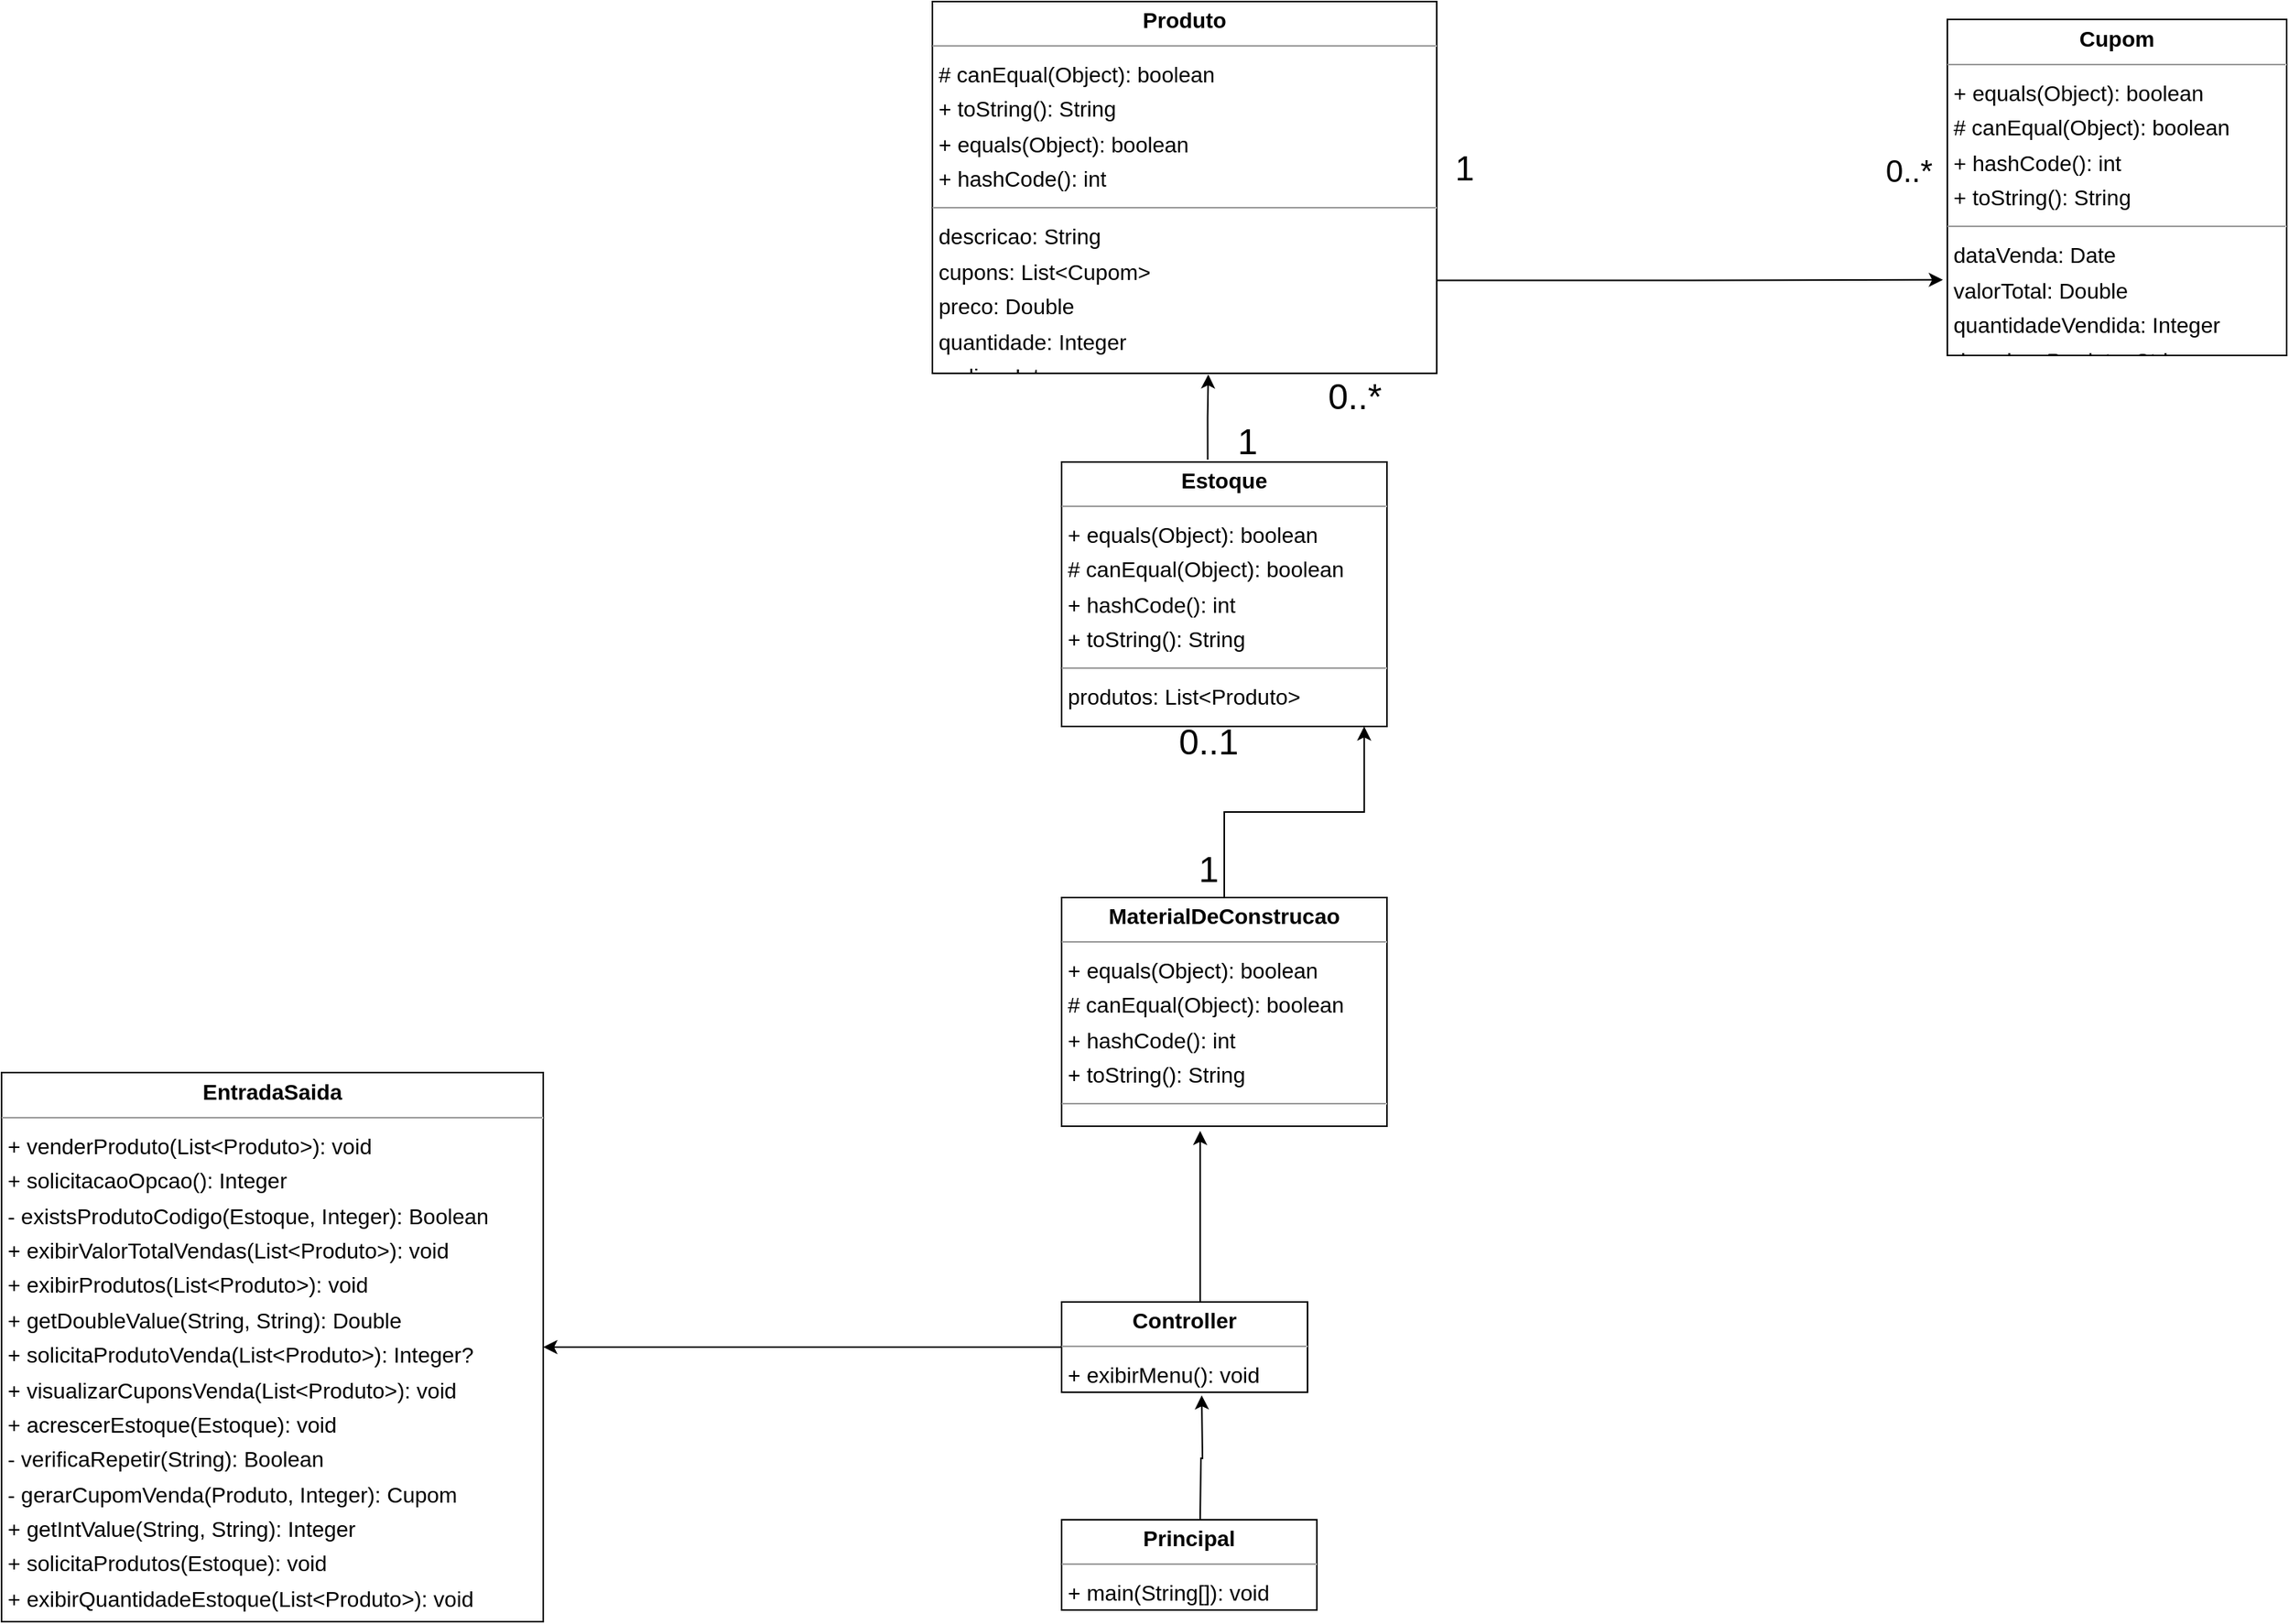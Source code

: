 <mxfile version="21.6.7" type="device">
  <diagram id="0nUm_UQF0hU-thrceiPI" name="Page-1">
    <mxGraphModel dx="2360" dy="1335" grid="1" gridSize="10" guides="1" tooltips="1" connect="1" arrows="1" fold="1" page="0" pageScale="1" pageWidth="850" pageHeight="1100" background="none" math="0" shadow="0">
      <root>
        <mxCell id="0" />
        <mxCell id="1" parent="0" />
        <mxCell id="_UG8X_uCCjdJxvOqiKUi-11" style="edgeStyle=orthogonalEdgeStyle;rounded=0;orthogonalLoop=1;jettySize=auto;html=1;" edge="1" parent="1">
          <mxGeometry relative="1" as="geometry">
            <mxPoint x="290" y="780" as="sourcePoint" />
            <mxPoint x="290" y="670" as="targetPoint" />
          </mxGeometry>
        </mxCell>
        <mxCell id="_UG8X_uCCjdJxvOqiKUi-14" style="edgeStyle=orthogonalEdgeStyle;rounded=0;orthogonalLoop=1;jettySize=auto;html=1;" edge="1" parent="1" source="node6" target="node3">
          <mxGeometry relative="1" as="geometry" />
        </mxCell>
        <mxCell id="node6" value="&lt;p style=&quot;margin:0px;margin-top:4px;text-align:center;&quot;&gt;&lt;b&gt;Controller&lt;/b&gt;&lt;/p&gt;&lt;hr size=&quot;1&quot;/&gt;&lt;p style=&quot;margin:0 0 0 4px;line-height:1.6;&quot;&gt;+ exibirMenu(): void&lt;/p&gt;" style="verticalAlign=top;align=left;overflow=fill;fontSize=14;fontFamily=Helvetica;html=1;rounded=0;shadow=0;comic=0;labelBackgroundColor=none;strokeWidth=1;" parent="1" vertex="1">
          <mxGeometry x="201" y="780" width="158" height="58" as="geometry" />
        </mxCell>
        <mxCell id="node5" value="&lt;p style=&quot;margin:0px;margin-top:4px;text-align:center;&quot;&gt;&lt;b&gt;Cupom&lt;/b&gt;&lt;/p&gt;&lt;hr size=&quot;1&quot;/&gt;&lt;p style=&quot;margin:0 0 0 4px;line-height:1.6;&quot;&gt;+ equals(Object): boolean&lt;br/&gt;# canEqual(Object): boolean&lt;br/&gt;+ hashCode(): int&lt;br/&gt;+ toString(): String&lt;/p&gt;&lt;hr size=&quot;1&quot;/&gt;&lt;p style=&quot;margin:0 0 0 4px;line-height:1.6;&quot;&gt; dataVenda: Date&lt;br/&gt; valorTotal: Double&lt;br/&gt; quantidadeVendida: Integer&lt;br/&gt; descricaoProduto: String&lt;/p&gt;" style="verticalAlign=top;align=left;overflow=fill;fontSize=14;fontFamily=Helvetica;html=1;rounded=0;shadow=0;comic=0;labelBackgroundColor=none;strokeWidth=1;" parent="1" vertex="1">
          <mxGeometry x="770" y="-44.5" width="218" height="216" as="geometry" />
        </mxCell>
        <mxCell id="node3" value="&lt;p style=&quot;margin:0px;margin-top:4px;text-align:center;&quot;&gt;&lt;b&gt;EntradaSaida&lt;/b&gt;&lt;/p&gt;&lt;hr size=&quot;1&quot;/&gt;&lt;p style=&quot;margin:0 0 0 4px;line-height:1.6;&quot;&gt;+ venderProduto(List&amp;lt;Produto&amp;gt;): void&lt;br/&gt;+ solicitacaoOpcao(): Integer&lt;br/&gt;- existsProdutoCodigo(Estoque, Integer): Boolean&lt;br/&gt;+ exibirValorTotalVendas(List&amp;lt;Produto&amp;gt;): void&lt;br/&gt;+ exibirProdutos(List&amp;lt;Produto&amp;gt;): void&lt;br/&gt;+ getDoubleValue(String, String): Double&lt;br/&gt;+ solicitaProdutoVenda(List&amp;lt;Produto&amp;gt;): Integer?&lt;br/&gt;+ visualizarCuponsVenda(List&amp;lt;Produto&amp;gt;): void&lt;br/&gt;+ acrescerEstoque(Estoque): void&lt;br/&gt;- verificaRepetir(String): Boolean&lt;br/&gt;- gerarCupomVenda(Produto, Integer): Cupom&lt;br/&gt;+ getIntValue(String, String): Integer&lt;br/&gt;+ solicitaProdutos(Estoque): void&lt;br/&gt;+ exibirQuantidadeEstoque(List&amp;lt;Produto&amp;gt;): void&lt;/p&gt;" style="verticalAlign=top;align=left;overflow=fill;fontSize=14;fontFamily=Helvetica;html=1;rounded=0;shadow=0;comic=0;labelBackgroundColor=none;strokeWidth=1;" parent="1" vertex="1">
          <mxGeometry x="-480" y="632.5" width="348" height="353" as="geometry" />
        </mxCell>
        <mxCell id="_UG8X_uCCjdJxvOqiKUi-17" style="edgeStyle=orthogonalEdgeStyle;rounded=0;orthogonalLoop=1;jettySize=auto;html=1;entryX=0.547;entryY=1.003;entryDx=0;entryDy=0;entryPerimeter=0;exitX=0.449;exitY=-0.009;exitDx=0;exitDy=0;exitPerimeter=0;" edge="1" parent="1" source="node2" target="node1">
          <mxGeometry relative="1" as="geometry">
            <mxPoint x="293.75" y="217.24" as="sourcePoint" />
            <mxPoint x="295.226" y="170.001" as="targetPoint" />
          </mxGeometry>
        </mxCell>
        <mxCell id="node2" value="&lt;p style=&quot;margin:0px;margin-top:4px;text-align:center;&quot;&gt;&lt;b&gt;Estoque&lt;/b&gt;&lt;/p&gt;&lt;hr size=&quot;1&quot;/&gt;&lt;p style=&quot;margin:0 0 0 4px;line-height:1.6;&quot;&gt;+ equals(Object): boolean&lt;br/&gt;# canEqual(Object): boolean&lt;br/&gt;+ hashCode(): int&lt;br/&gt;+ toString(): String&lt;/p&gt;&lt;hr size=&quot;1&quot;/&gt;&lt;p style=&quot;margin:0 0 0 4px;line-height:1.6;&quot;&gt; produtos: List&amp;lt;Produto&amp;gt;&lt;/p&gt;" style="verticalAlign=top;align=left;overflow=fill;fontSize=14;fontFamily=Helvetica;html=1;rounded=0;shadow=0;comic=0;labelBackgroundColor=none;strokeWidth=1;" parent="1" vertex="1">
          <mxGeometry x="201" y="240" width="209" height="170" as="geometry" />
        </mxCell>
        <mxCell id="_UG8X_uCCjdJxvOqiKUi-9" style="edgeStyle=orthogonalEdgeStyle;rounded=0;orthogonalLoop=1;jettySize=auto;html=1;entryX=0.93;entryY=1;entryDx=0;entryDy=0;entryPerimeter=0;" edge="1" parent="1" source="node0" target="node2">
          <mxGeometry relative="1" as="geometry" />
        </mxCell>
        <mxCell id="node0" value="&lt;p style=&quot;margin:0px;margin-top:4px;text-align:center;&quot;&gt;&lt;b&gt;MaterialDeConstrucao&lt;/b&gt;&lt;/p&gt;&lt;hr size=&quot;1&quot;/&gt;&lt;p style=&quot;margin:0 0 0 4px;line-height:1.6;&quot;&gt;+ equals(Object): boolean&lt;br/&gt;# canEqual(Object): boolean&lt;br/&gt;+ hashCode(): int&lt;br/&gt;+ toString(): String&lt;/p&gt;&lt;hr size=&quot;1&quot;/&gt;&lt;p style=&quot;margin:0 0 0 4px;line-height:1.6;&quot;&gt; estoque: Estoque&lt;/p&gt;" style="verticalAlign=top;align=left;overflow=fill;fontSize=14;fontFamily=Helvetica;html=1;rounded=0;shadow=0;comic=0;labelBackgroundColor=none;strokeWidth=1;" parent="1" vertex="1">
          <mxGeometry x="201" y="520" width="209" height="147" as="geometry" />
        </mxCell>
        <mxCell id="_UG8X_uCCjdJxvOqiKUi-12" style="edgeStyle=orthogonalEdgeStyle;rounded=0;orthogonalLoop=1;jettySize=auto;html=1;" edge="1" parent="1">
          <mxGeometry relative="1" as="geometry">
            <mxPoint x="290" y="920" as="sourcePoint" />
            <mxPoint x="291" y="840" as="targetPoint" />
          </mxGeometry>
        </mxCell>
        <mxCell id="node4" value="&lt;p style=&quot;margin:0px;margin-top:4px;text-align:center;&quot;&gt;&lt;b&gt;Principal&lt;/b&gt;&lt;/p&gt;&lt;hr size=&quot;1&quot;/&gt;&lt;p style=&quot;margin:0 0 0 4px;line-height:1.6;&quot;&gt;+ main(String[]): void&lt;/p&gt;" style="verticalAlign=top;align=left;overflow=fill;fontSize=14;fontFamily=Helvetica;html=1;rounded=0;shadow=0;comic=0;labelBackgroundColor=none;strokeWidth=1;" parent="1" vertex="1">
          <mxGeometry x="201" y="920" width="164" height="58" as="geometry" />
        </mxCell>
        <mxCell id="_UG8X_uCCjdJxvOqiKUi-4" style="edgeStyle=orthogonalEdgeStyle;rounded=0;orthogonalLoop=1;jettySize=auto;html=1;exitX=1;exitY=0.75;exitDx=0;exitDy=0;entryX=-0.013;entryY=0.775;entryDx=0;entryDy=0;entryPerimeter=0;" edge="1" parent="1" source="node1" target="node5">
          <mxGeometry relative="1" as="geometry">
            <mxPoint x="760" y="123" as="targetPoint" />
          </mxGeometry>
        </mxCell>
        <mxCell id="node1" value="&lt;p style=&quot;margin:0px;margin-top:4px;text-align:center;&quot;&gt;&lt;b&gt;Produto&lt;/b&gt;&lt;/p&gt;&lt;hr size=&quot;1&quot;/&gt;&lt;p style=&quot;margin:0 0 0 4px;line-height:1.6;&quot;&gt;# canEqual(Object): boolean&lt;br/&gt;+ toString(): String&lt;br/&gt;+ equals(Object): boolean&lt;br/&gt;+ hashCode(): int&lt;/p&gt;&lt;hr size=&quot;1&quot;/&gt;&lt;p style=&quot;margin:0 0 0 4px;line-height:1.6;&quot;&gt; descricao: String&lt;br/&gt; cupons: List&amp;lt;Cupom&amp;gt;&lt;br/&gt; preco: Double&lt;br/&gt; quantidade: Integer&lt;br/&gt; codigo: Integer&lt;/p&gt;" style="verticalAlign=top;align=left;overflow=fill;fontSize=14;fontFamily=Helvetica;html=1;rounded=0;shadow=0;comic=0;labelBackgroundColor=none;strokeWidth=1;" parent="1" vertex="1">
          <mxGeometry x="118" y="-56" width="324" height="239" as="geometry" />
        </mxCell>
        <mxCell id="_UG8X_uCCjdJxvOqiKUi-1" value="&lt;span style=&quot;font-size: 22px;&quot;&gt;1&lt;/span&gt;" style="text;strokeColor=none;align=center;fillColor=none;html=1;verticalAlign=middle;whiteSpace=wrap;rounded=0;" vertex="1" parent="1">
          <mxGeometry x="430" y="37" width="60" height="30" as="geometry" />
        </mxCell>
        <mxCell id="_UG8X_uCCjdJxvOqiKUi-2" value="&lt;font style=&quot;font-size: 20px;&quot;&gt;0..*&lt;/font&gt;" style="text;html=1;align=center;verticalAlign=middle;resizable=0;points=[];autosize=1;strokeColor=none;fillColor=none;" vertex="1" parent="1">
          <mxGeometry x="720" y="32" width="50" height="40" as="geometry" />
        </mxCell>
        <mxCell id="_UG8X_uCCjdJxvOqiKUi-5" value="&lt;font style=&quot;font-size: 23px;&quot;&gt;1&lt;/font&gt;" style="text;html=1;align=center;verticalAlign=middle;resizable=0;points=[];autosize=1;strokeColor=none;fillColor=none;" vertex="1" parent="1">
          <mxGeometry x="274.5" y="482" width="40" height="40" as="geometry" />
        </mxCell>
        <mxCell id="_UG8X_uCCjdJxvOqiKUi-6" value="&lt;font style=&quot;font-size: 23px;&quot;&gt;0..1&lt;/font&gt;" style="text;html=1;align=center;verticalAlign=middle;resizable=0;points=[];autosize=1;strokeColor=none;fillColor=none;" vertex="1" parent="1">
          <mxGeometry x="264.5" y="400" width="60" height="40" as="geometry" />
        </mxCell>
        <mxCell id="_UG8X_uCCjdJxvOqiKUi-21" value="&lt;span style=&quot;font-size: 23px;&quot;&gt;1&lt;br&gt;&lt;/span&gt;" style="text;html=1;align=center;verticalAlign=middle;resizable=0;points=[];autosize=1;strokeColor=none;fillColor=none;" vertex="1" parent="1">
          <mxGeometry x="300" y="207" width="40" height="40" as="geometry" />
        </mxCell>
        <mxCell id="_UG8X_uCCjdJxvOqiKUi-22" value="&lt;font style=&quot;font-size: 23px;&quot;&gt;0..*&lt;/font&gt;" style="text;html=1;align=center;verticalAlign=middle;resizable=0;points=[];autosize=1;strokeColor=none;fillColor=none;" vertex="1" parent="1">
          <mxGeometry x="359" y="177.5" width="60" height="40" as="geometry" />
        </mxCell>
      </root>
    </mxGraphModel>
  </diagram>
</mxfile>
